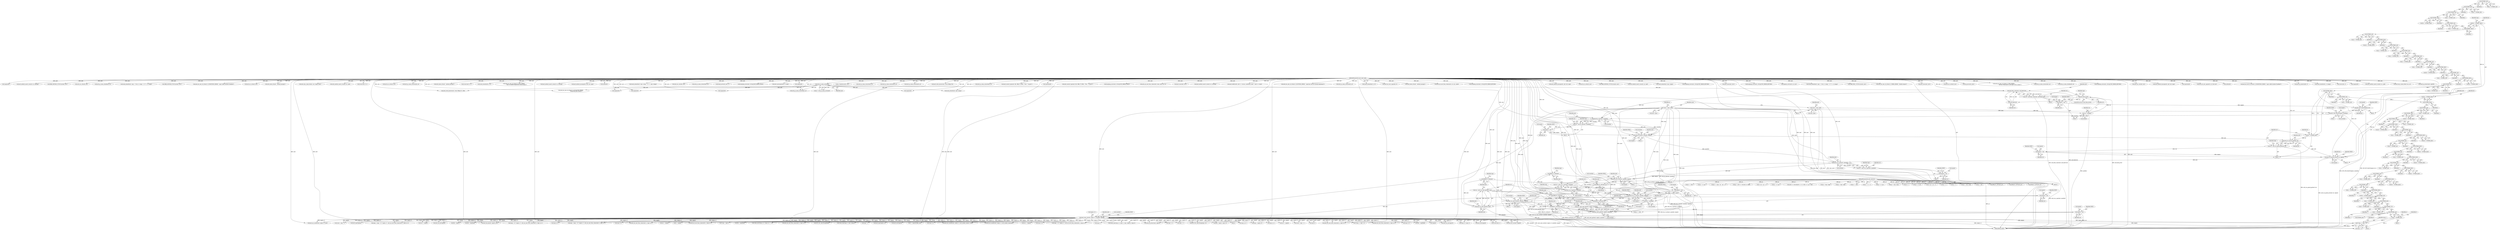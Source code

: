 digraph "0_mruby_1905091634a6a2925c911484434448e568330626@integer" {
"1000819" [label="(Call,*regs_a = regs + a)"];
"1000728" [label="(Call,mrb_const_set(mrb, regs[a+1], syms[bx], regs[a]))"];
"1000709" [label="(Call,ERR_PC_CLR(mrb))"];
"1000701" [label="(Call,mrb_const_get(mrb, regs[a], syms[bx]))"];
"1000696" [label="(Call,ERR_PC_SET(mrb, pc))"];
"1000675" [label="(Call,mrb_vm_const_set(mrb, syms[bx], regs[a]))"];
"1000656" [label="(Call,ERR_PC_CLR(mrb))"];
"1000653" [label="(Call,mrb_vm_const_get(mrb, sym))"];
"1000648" [label="(Call,ERR_PC_SET(mrb, pc))"];
"1000621" [label="(Call,mrb_vm_cv_set(mrb, syms[bx], regs[a]))"];
"1000602" [label="(Call,ERR_PC_CLR(mrb))"];
"1000597" [label="(Call,mrb_vm_cv_get(mrb, syms[bx]))"];
"1000592" [label="(Call,ERR_PC_SET(mrb, pc))"];
"1000571" [label="(Call,mrb_vm_iv_set(mrb, syms[bx], regs[a]))"];
"1000549" [label="(Call,mrb_vm_iv_get(mrb, syms[bx]))"];
"1000528" [label="(Call,mrb_vm_special_set(mrb, bx, regs[a]))"];
"1000508" [label="(Call,mrb_vm_special_get(mrb, bx))"];
"1000485" [label="(Call,mrb_gv_set(mrb, syms[bx], regs[a]))"];
"1000463" [label="(Call,mrb_gv_get(mrb, syms[bx]))"];
"1000367" [label="(Call,mrb_float_value(mrb, mrb_float(val)))"];
"1000260" [label="(Call,mrb_gc_arena_save(mrb))"];
"1000232" [label="(MethodParameterIn,mrb_state *mrb)"];
"1000369" [label="(Call,mrb_float(val))"];
"1000362" [label="(Call,mrb_float_p(val))"];
"1000356" [label="(Call,val = pool[bx])"];
"1000245" [label="(Call,*pool = irep->pool)"];
"1000405" [label="(Call,SET_SYM_VALUE(regs[a], syms[bx]))"];
"1000388" [label="(Call,SET_INT_VALUE(regs[a], bx))"];
"1000371" [label="(Call,regs[a] = val)"];
"1000365" [label="(Call,val = mrb_float_value(mrb, mrb_float(val)))"];
"1000384" [label="(Call,bx = GETARG_sBx(i))"];
"1000386" [label="(Call,GETARG_sBx(i))"];
"1000381" [label="(Call,GETARG_A(i))"];
"1000353" [label="(Call,GETARG_Bx(i))"];
"1000348" [label="(Call,GETARG_A(i))"];
"1000334" [label="(Call,GETARG_B(i))"];
"1000329" [label="(Call,GETARG_A(i))"];
"1000251" [label="(Call,*syms = irep->syms)"];
"1000468" [label="(Call,regs[a] = val)"];
"1000461" [label="(Call,val = mrb_gv_get(mrb, syms[bx]))"];
"1000501" [label="(Call,bx = GETARG_Bx(i))"];
"1000503" [label="(Call,GETARG_Bx(i))"];
"1000498" [label="(Call,GETARG_A(i))"];
"1000483" [label="(Call,GETARG_Bx(i))"];
"1000478" [label="(Call,GETARG_A(i))"];
"1000458" [label="(Call,GETARG_Bx(i))"];
"1000453" [label="(Call,GETARG_A(i))"];
"1000442" [label="(Call,GETARG_A(i))"];
"1000431" [label="(Call,GETARG_A(i))"];
"1000417" [label="(Call,GETARG_A(i))"];
"1000403" [label="(Call,GETARG_Bx(i))"];
"1000398" [label="(Call,GETARG_A(i))"];
"1000524" [label="(Call,bx = GETARG_Bx(i))"];
"1000526" [label="(Call,GETARG_Bx(i))"];
"1000521" [label="(Call,GETARG_A(i))"];
"1000511" [label="(Call,regs[a] = val)"];
"1000506" [label="(Call,val = mrb_vm_special_get(mrb, bx))"];
"1000554" [label="(Call,regs[a] = val)"];
"1000547" [label="(Call,val = mrb_vm_iv_get(mrb, syms[bx]))"];
"1000234" [label="(MethodParameterIn,mrb_code *pc)"];
"1000604" [label="(Call,regs[a] = val)"];
"1000595" [label="(Call,val = mrb_vm_cv_get(mrb, syms[bx]))"];
"1000643" [label="(Call,sym = syms[bx])"];
"1000658" [label="(Call,regs[a] = val)"];
"1000651" [label="(Call,val = mrb_vm_const_get(mrb, sym))"];
"1000711" [label="(Call,regs[a] = val)"];
"1000699" [label="(Call,val = mrb_const_get(mrb, regs[a], syms[bx]))"];
"1000795" [label="(Call,a = GETARG_A(i))"];
"1000797" [label="(Call,GETARG_A(i))"];
"1000756" [label="(Call,GETARG_C(i))"];
"1000751" [label="(Call,GETARG_B(i))"];
"1000746" [label="(Call,GETARG_A(i))"];
"1000726" [label="(Call,GETARG_Bx(i))"];
"1000721" [label="(Call,GETARG_A(i))"];
"1000694" [label="(Call,GETARG_Bx(i))"];
"1000689" [label="(Call,GETARG_A(i))"];
"1000673" [label="(Call,GETARG_Bx(i))"];
"1000668" [label="(Call,GETARG_A(i))"];
"1000640" [label="(Call,GETARG_Bx(i))"];
"1000635" [label="(Call,GETARG_A(i))"];
"1000619" [label="(Call,GETARG_Bx(i))"];
"1000614" [label="(Call,GETARG_A(i))"];
"1000589" [label="(Call,GETARG_Bx(i))"];
"1000584" [label="(Call,GETARG_A(i))"];
"1000569" [label="(Call,GETARG_Bx(i))"];
"1000564" [label="(Call,GETARG_A(i))"];
"1000544" [label="(Call,GETARG_Bx(i))"];
"1000539" [label="(Call,GETARG_A(i))"];
"1000465" [label="(Call,syms[bx])"];
"1000629" [label="(Identifier,NEXT)"];
"1004593" [label="(Call,mrb_method_missing(mrb, mid, recv, args))"];
"1000443" [label="(Identifier,i)"];
"1000597" [label="(Call,mrb_vm_cv_get(mrb, syms[bx]))"];
"1001053" [label="(Call,mrb_exc_set(mrb, exc))"];
"1000367" [label="(Call,mrb_float_value(mrb, mrb_float(val)))"];
"1000458" [label="(Call,GETARG_Bx(i))"];
"1002627" [label="(Call,MRB_METHOD_CFUNC(m)(mrb, recv))"];
"1000386" [label="(Call,GETARG_sBx(i))"];
"1002425" [label="(Call,mrb_method_search_vm(mrb, &c, mid))"];
"1004754" [label="(Call,stack_extend(mrb, irep->nregs))"];
"1000335" [label="(Identifier,i)"];
"1000754" [label="(Call,c = GETARG_C(i))"];
"1000604" [label="(Call,regs[a] = val)"];
"1003941" [label="(Call,localjump_error(mrb, LOCALJUMP_ERROR_RETURN))"];
"1001560" [label="(Call,mrb_class(mrb, recv))"];
"1000442" [label="(Call,GETARG_A(i))"];
"1000510" [label="(Identifier,bx)"];
"1000690" [label="(Identifier,i)"];
"1000472" [label="(Identifier,val)"];
"1003974" [label="(Call,localjump_error(mrb, LOCALJUMP_ERROR_RETURN))"];
"1000375" [label="(Identifier,val)"];
"1000548" [label="(Identifier,val)"];
"1000405" [label="(Call,SET_SYM_VALUE(regs[a], syms[bx]))"];
"1003749" [label="(Call,mrb_write_barrier(mrb, (struct RBasic*)c->fib))"];
"1003170" [label="(Call,argnum_error(mrb, m1+m2))"];
"1002464" [label="(Call,(argc < 0) ? regs[a+1] : mrb_ary_new_from_values(mrb, n, regs+a+1))"];
"1002574" [label="(Call,pc + 1)"];
"1000456" [label="(Call,bx = GETARG_Bx(i))"];
"1001954" [label="(Call,stack_extend(mrb, (argc < 0 && ci->nregs < 3) ? 3 : ci->nregs))"];
"1002056" [label="(Call,MRB_PROC_CFUNC(m)(mrb, recv))"];
"1000664" [label="(Block,)"];
"1000683" [label="(Identifier,NEXT)"];
"1000470" [label="(Identifier,regs)"];
"1000594" [label="(Identifier,pc)"];
"1004023" [label="(Call,mrb_exc_new_str_lit(mrb, E_FIBER_ERROR, \"double resume\"))"];
"1000361" [label="(ControlStructure,if (mrb_float_p(val)))"];
"1000526" [label="(Call,GETARG_Bx(i))"];
"1002447" [label="(Call,mrb_class(mrb, recv))"];
"1002360" [label="(Call,recv = regs[0])"];
"1000592" [label="(Call,ERR_PC_SET(mrb, pc))"];
"1000253" [label="(Call,irep->syms)"];
"1000429" [label="(Call,a = GETARG_A(i))"];
"1000699" [label="(Call,val = mrb_const_get(mrb, regs[a], syms[bx]))"];
"1000485" [label="(Call,mrb_gv_set(mrb, syms[bx], regs[a]))"];
"1003076" [label="(Call,regs+1)"];
"1000259" [label="(Identifier,ai)"];
"1002326" [label="(Call,mrb_exc_set(mrb, exc))"];
"1001724" [label="(Call,pc + 1)"];
"1000387" [label="(Identifier,i)"];
"1003916" [label="(Call,top_proc(mrb, proc))"];
"1002375" [label="(Call,mrb_exc_new_str_lit(mrb, E_TYPE_ERROR,\n                                            \"self has wrong type to call super in this context\"))"];
"1000635" [label="(Call,GETARG_A(i))"];
"1000656" [label="(Call,ERR_PC_CLR(mrb))"];
"1004492" [label="(Call,mrb_gc_arena_restore(mrb, ai))"];
"1000412" [label="(Identifier,NEXT)"];
"1000396" [label="(Call,a = GETARG_A(i))"];
"1000334" [label="(Call,GETARG_B(i))"];
"1000549" [label="(Call,mrb_vm_iv_get(mrb, syms[bx]))"];
"1002062" [label="(Call,mrb_gc_arena_shrink(mrb, ai))"];
"1000459" [label="(Identifier,i)"];
"1003127" [label="(Call,mrb_gc_protect(mrb, regs[1]))"];
"1000761" [label="(Call,regs + a)"];
"1000636" [label="(Identifier,i)"];
"1000709" [label="(Call,ERR_PC_CLR(mrb))"];
"1003999" [label="(Call,localjump_error(mrb, LOCALJUMP_ERROR_RETURN))"];
"1002356" [label="(Call,mrb_exc_set(mrb, exc))"];
"1001680" [label="(Call,mrb_ary_unshift(mrb, regs[a+1], mrb_symbol_value(mid)))"];
"1002484" [label="(Call,mrb_method_missing(mrb, mid, recv, args))"];
"1000746" [label="(Call,GETARG_A(i))"];
"1000695" [label="(Identifier,i)"];
"1000377" [label="(Block,)"];
"1000344" [label="(Block,)"];
"1000234" [label="(MethodParameterIn,mrb_code *pc)"];
"1000531" [label="(Call,regs[a])"];
"1000687" [label="(Call,a = GETARG_A(i))"];
"1000666" [label="(Call,a = GETARG_A(i))"];
"1002207" [label="(Call,stack_clear(regs+ci->argc+2, irep->nregs-ci->argc-2))"];
"1004815" [label="(Call,regs + 1)"];
"1000490" [label="(Call,regs[a])"];
"1003247" [label="(Call,SET_NIL_VALUE(regs[argc+1]))"];
"1000494" [label="(Block,)"];
"1000346" [label="(Call,a = GETARG_A(i))"];
"1000502" [label="(Identifier,bx)"];
"1000793" [label="(Block,)"];
"1000617" [label="(Call,bx = GETARG_Bx(i))"];
"1002549" [label="(Call,cipush(mrb))"];
"1000394" [label="(Block,)"];
"1002960" [label="(Call,mrb_ary_new_capa(mrb, m1+len+m2))"];
"1004040" [label="(Call,ecall(mrb))"];
"1000798" [label="(Identifier,i)"];
"1002857" [label="(Call,mrb_exc_new_str_lit(mrb, E_NOMETHOD_ERROR, \"super called outside of method\"))"];
"1003884" [label="(Call,mrb_gc_protect(mrb, v))"];
"1000696" [label="(Call,ERR_PC_SET(mrb, pc))"];
"1000599" [label="(Call,syms[bx])"];
"1000598" [label="(Identifier,mrb)"];
"1003559" [label="(Call,blk = regs[ci->argc+1])"];
"1002782" [label="(Call,pc = irep->iseq)"];
"1000469" [label="(Call,regs[a])"];
"1000454" [label="(Identifier,i)"];
"1000648" [label="(Call,ERR_PC_SET(mrb, pc))"];
"1000354" [label="(Identifier,i)"];
"1000622" [label="(Identifier,mrb)"];
"1000981" [label="(Call,pc + sbx)"];
"1000871" [label="(Call,pc += sbx)"];
"1000735" [label="(Call,syms[bx])"];
"1000501" [label="(Call,bx = GETARG_Bx(i))"];
"1002167" [label="(Call,stack_extend(mrb, ci->nregs))"];
"1000674" [label="(Identifier,i)"];
"1000717" [label="(Block,)"];
"1000528" [label="(Call,mrb_vm_special_set(mrb, bx, regs[a]))"];
"1000812" [label="(Call,uvenv(mrb, c))"];
"1000749" [label="(Call,b = GETARG_B(i))"];
"1000556" [label="(Identifier,regs)"];
"1000702" [label="(Identifier,mrb)"];
"1004440" [label="(Call,pc = ci->pc)"];
"1000353" [label="(Call,GETARG_Bx(i))"];
"1000462" [label="(Identifier,val)"];
"1003347" [label="(Call,pc += argc - m1 - m2 + 1)"];
"1000797" [label="(Call,GETARG_A(i))"];
"1000576" [label="(Call,regs[a])"];
"1000651" [label="(Call,val = mrb_vm_const_get(mrb, sym))"];
"1000727" [label="(Identifier,i)"];
"1000463" [label="(Call,mrb_gv_get(mrb, syms[bx]))"];
"1000406" [label="(Call,regs[a])"];
"1000663" [label="(Identifier,NEXT)"];
"1000757" [label="(Identifier,i)"];
"1000484" [label="(Identifier,i)"];
"1000357" [label="(Identifier,val)"];
"1000567" [label="(Call,bx = GETARG_Bx(i))"];
"1000473" [label="(Identifier,NEXT)"];
"1000747" [label="(Identifier,i)"];
"1000519" [label="(Call,a = GETARG_A(i))"];
"1002724" [label="(Call,cipop(mrb))"];
"1000362" [label="(Call,mrb_float_p(val))"];
"1003854" [label="(Call,pc = mrb->c->rescue[--ci->ridx])"];
"1000612" [label="(Call,a = GETARG_A(i))"];
"1000246" [label="(Identifier,pool)"];
"1000404" [label="(Identifier,i)"];
"1000570" [label="(Identifier,i)"];
"1000258" [label="(Call,ai = mrb_gc_arena_save(mrb))"];
"1000330" [label="(Identifier,i)"];
"1000496" [label="(Call,a = GETARG_A(i))"];
"1001623" [label="(Call,regs+a+1)"];
"1000517" [label="(Block,)"];
"1004534" [label="(Call,mrb_method_search_vm(mrb, &c, mid))"];
"1000542" [label="(Call,bx = GETARG_Bx(i))"];
"1001066" [label="(Call,mrb_obj_is_kind_of(mrb, exc, ec))"];
"1001720" [label="(Call,ci->pc = pc + 1)"];
"1003191" [label="(Call,mrb_gc_protect(mrb, argv[0]))"];
"1000261" [label="(Identifier,mrb)"];
"1004092" [label="(Call,mrb_exc_new_str_lit(mrb, E_LOCALJUMP_ERROR,\n                                      \"break from proc-closure\"))"];
"1000537" [label="(Call,a = GETARG_A(i))"];
"1000550" [label="(Identifier,mrb)"];
"1000826" [label="(Identifier,b)"];
"1000415" [label="(Call,a = GETARG_A(i))"];
"1004571" [label="(Call,args = regs[a+1])"];
"1000384" [label="(Call,bx = GETARG_sBx(i))"];
"1001917" [label="(Call,cipop(mrb))"];
"1000741" [label="(Identifier,NEXT)"];
"1000235" [label="(Block,)"];
"1001582" [label="(Call,mrb_method_search_vm(mrb, &c, missing))"];
"1000530" [label="(Identifier,bx)"];
"1000232" [label="(MethodParameterIn,mrb_state *mrb)"];
"1000713" [label="(Identifier,regs)"];
"1002520" [label="(Call,regs+a+1)"];
"1000451" [label="(Call,a = GETARG_A(i))"];
"1001508" [label="(Call,recv = regs[a])"];
"1004693" [label="(Call,MRB_METHOD_CFUNC(m)(mrb, recv))"];
"1000655" [label="(Identifier,sym)"];
"1002861" [label="(Call,mrb_exc_set(mrb, exc))"];
"1000440" [label="(Call,a = GETARG_A(i))"];
"1001784" [label="(Call,mrb_gc_arena_shrink(mrb, ai))"];
"1002766" [label="(Call,stack_extend(mrb, (argc < 0 && ci->nregs < 3) ? 3 : ci->nregs))"];
"1000535" [label="(Block,)"];
"1001778" [label="(Call,MRB_METHOD_FUNC(m)(mrb, recv))"];
"1000499" [label="(Identifier,i)"];
"1000719" [label="(Call,a = GETARG_A(i))"];
"1000641" [label="(Identifier,i)"];
"1002093" [label="(Call,pc = ci->pc)"];
"1004813" [label="(Call,stack = regs + 1)"];
"1000558" [label="(Identifier,val)"];
"1000966" [label="(Call,mrb->c->rescue[mrb->c->ci->ridx++] = pc + sbx)"];
"1000728" [label="(Call,mrb_const_set(mrb, regs[a+1], syms[bx], regs[a]))"];
"1000569" [label="(Call,GETARG_Bx(i))"];
"1002322" [label="(Call,mrb_exc_new_str_lit(mrb, E_NOMETHOD_ERROR, \"super called outside of method\"))"];
"1000796" [label="(Identifier,a)"];
"1000644" [label="(Identifier,sym)"];
"1002187" [label="(Call,regs+3)"];
"1002379" [label="(Call,mrb_exc_set(mrb, exc))"];
"1002437" [label="(Call,mrb_intern_lit(mrb, \"method_missing\"))"];
"1002517" [label="(Call,mrb_ary_new_from_values(mrb, n, regs+a+1))"];
"1004350" [label="(Call,cipop(mrb))"];
"1002367" [label="(Call,mrb_obj_is_kind_of(mrb, recv, target_class))"];
"1000587" [label="(Call,bx = GETARG_Bx(i))"];
"1000468" [label="(Call,regs[a] = val)"];
"1001565" [label="(Call,mrb_method_search_vm(mrb, &c, mid))"];
"1000363" [label="(Identifier,val)"];
"1000658" [label="(Call,regs[a] = val)"];
"1000614" [label="(Call,GETARG_A(i))"];
"1002879" [label="(Call,uvenv(mrb, lv-1))"];
"1000351" [label="(Call,bx = GETARG_Bx(i))"];
"1000654" [label="(Identifier,mrb)"];
"1000516" [label="(Identifier,NEXT)"];
"1004419" [label="(Call,cipop(mrb))"];
"1004323" [label="(Call,cipop(mrb))"];
"1000401" [label="(Call,bx = GETARG_Bx(i))"];
"1000562" [label="(Call,a = GETARG_A(i))"];
"1004027" [label="(Call,mrb_exc_set(mrb, exc))"];
"1000512" [label="(Call,regs[a])"];
"1000759" [label="(Call,*regs_a = regs + a)"];
"1004705" [label="(Call,mrb_gc_arena_restore(mrb, ai))"];
"1000464" [label="(Identifier,mrb)"];
"1000580" [label="(Block,)"];
"1001661" [label="(Call,mrb_ary_new_from_values(mrb, n, regs+a+1))"];
"1000653" [label="(Call,mrb_vm_const_get(mrb, sym))"];
"1000801" [label="(Identifier,b)"];
"1000589" [label="(Call,GETARG_Bx(i))"];
"1000584" [label="(Call,GETARG_A(i))"];
"1000389" [label="(Call,regs[a])"];
"1000608" [label="(Identifier,val)"];
"1000724" [label="(Call,bx = GETARG_Bx(i))"];
"1000390" [label="(Identifier,regs)"];
"1000251" [label="(Call,*syms = irep->syms)"];
"1000508" [label="(Call,mrb_vm_special_get(mrb, bx))"];
"1001577" [label="(Call,mrb_intern_lit(mrb, \"method_missing\"))"];
"1000559" [label="(Identifier,NEXT)"];
"1004585" [label="(Call,regs+a+1)"];
"1004823" [label="(Call,uvenv(mrb, lv-1))"];
"1004905" [label="(Call,mrb_type(regs[a+1]))"];
"1002186" [label="(Call,stack_clear(regs+3, irep->nregs-3))"];
"1000698" [label="(Identifier,pc)"];
"1000551" [label="(Call,syms[bx])"];
"1000504" [label="(Identifier,i)"];
"1000398" [label="(Call,GETARG_A(i))"];
"1002383" [label="(Call,blk = regs[bidx])"];
"1001650" [label="(Call,stack_extend(mrb, a+3))"];
"1001049" [label="(Call,mrb_exc_new_str_lit(mrb, E_TYPE_ERROR,\n                  \"class or module required for rescue clause\"))"];
"1000481" [label="(Call,bx = GETARG_Bx(i))"];
"1000697" [label="(Identifier,mrb)"];
"1000403" [label="(Call,GETARG_Bx(i))"];
"1000527" [label="(Identifier,i)"];
"1000660" [label="(Identifier,regs)"];
"1000388" [label="(Call,SET_INT_VALUE(regs[a], bx))"];
"1000668" [label="(Call,GETARG_A(i))"];
"1000645" [label="(Call,syms[bx])"];
"1000573" [label="(Call,syms[bx])"];
"1000507" [label="(Identifier,val)"];
"1004590" [label="(Call,ERR_PC_SET(mrb, pc))"];
"1004556" [label="(Call,mrb_method_search_vm(mrb, &c, missing))"];
"1000544" [label="(Call,GETARG_Bx(i))"];
"1002238" [label="(Call,pc = irep->iseq)"];
"1001631" [label="(Call,mrb_method_missing(mrb, mid, recv, args))"];
"1000630" [label="(Block,)"];
"1000738" [label="(Call,regs[a])"];
"1000547" [label="(Call,val = mrb_vm_iv_get(mrb, syms[bx]))"];
"1003113" [label="(Call,mrb_ary_ptr(regs[1]))"];
"1000364" [label="(Block,)"];
"1003519" [label="(Call,ecall(mrb))"];
"1003849" [label="(Call,stack_extend(mrb, irep->nregs))"];
"1002208" [label="(Call,regs+ci->argc+2)"];
"1000432" [label="(Identifier,i)"];
"1000332" [label="(Call,b = GETARG_B(i))"];
"1000260" [label="(Call,mrb_gc_arena_save(mrb))"];
"1000371" [label="(Call,regs[a] = val)"];
"1000889" [label="(Call,mrb_test(regs[a]))"];
"1000819" [label="(Call,*regs_a = regs + a)"];
"1000751" [label="(Call,GETARG_B(i))"];
"1000700" [label="(Identifier,val)"];
"1000752" [label="(Identifier,i)"];
"1000596" [label="(Identifier,val)"];
"1000366" [label="(Identifier,val)"];
"1000329" [label="(Call,GETARG_A(i))"];
"1001107" [label="(Call,mrb_exc_set(mrb, regs[a]))"];
"1004740" [label="(Call,stack_extend(mrb, (irep->nregs < 3) ? 3 : irep->nregs))"];
"1000850" [label="(Call,pc += sbx)"];
"1004606" [label="(Call,mrb_ary_unshift(mrb, regs[a+1], sym))"];
"1000565" [label="(Identifier,i)"];
"1004096" [label="(Call,mrb_exc_set(mrb, exc))"];
"1000726" [label="(Call,GETARG_Bx(i))"];
"1000595" [label="(Call,val = mrb_vm_cv_get(mrb, syms[bx]))"];
"1000554" [label="(Call,regs[a] = val)"];
"1000659" [label="(Call,regs[a])"];
"1000715" [label="(Identifier,val)"];
"1002869" [label="(Call,stack = regs + 1)"];
"1000376" [label="(Identifier,NEXT)"];
"1001781" [label="(Call,mrb_gc_arena_restore(mrb, ai))"];
"1000382" [label="(Identifier,i)"];
"1004901" [label="(Call,mrb_type(regs[a]))"];
"1004227" [label="(Call,break_new(mrb, proc, v))"];
"1000511" [label="(Call,regs[a] = val)"];
"1002462" [label="(Call,args = (argc < 0) ? regs[a+1] : mrb_ary_new_from_values(mrb, n, regs+a+1))"];
"1000474" [label="(Block,)"];
"1000393" [label="(Identifier,NEXT)"];
"1000643" [label="(Call,sym = syms[bx])"];
"1000379" [label="(Call,a = GETARG_A(i))"];
"1002969" [label="(Call,mrb_ary_ptr(regs[a]))"];
"1000476" [label="(Call,a = GETARG_A(i))"];
"1000585" [label="(Identifier,i)"];
"1004874" [label="(Call,localjump_error(mrb, LOCALJUMP_ERROR_YIELD))"];
"1004456" [label="(Call,mrb_sym2name(mrb, ci->mid))"];
"1000525" [label="(Identifier,bx)"];
"1002098" [label="(Call,cipop(mrb))"];
"1000521" [label="(Call,GETARG_A(i))"];
"1000606" [label="(Identifier,regs)"];
"1003552" [label="(Call,blk = regs[2])"];
"1005666" [label="(MethodReturn,RET)"];
"1001601" [label="(Call,mrb_obj_eq(mrb, regs[0], recv))"];
"1000478" [label="(Call,GETARG_A(i))"];
"1000431" [label="(Call,GETARG_A(i))"];
"1001611" [label="(Call,(argc < 0) ? regs[a+1] : mrb_ary_new_from_values(mrb, n, regs+a+1))"];
"1000650" [label="(Identifier,pc)"];
"1000817" [label="(Block,)"];
"1001970" [label="(Call,pc = irep->iseq)"];
"1000349" [label="(Identifier,i)"];
"1004622" [label="(Call,regs+a+1)"];
"1000479" [label="(Identifier,i)"];
"1000545" [label="(Identifier,i)"];
"1000365" [label="(Call,val = mrb_float_value(mrb, mrb_float(val)))"];
"1001609" [label="(Call,args = (argc < 0) ? regs[a+1] : mrb_ary_new_from_values(mrb, n, regs+a+1))"];
"1001771" [label="(Call,p->body.func(mrb, recv))"];
"1000602" [label="(Call,ERR_PC_CLR(mrb))"];
"1000684" [label="(Block,)"];
"1000529" [label="(Identifier,mrb)"];
"1000610" [label="(Block,)"];
"1000372" [label="(Call,regs[a])"];
"1000368" [label="(Identifier,mrb)"];
"1000712" [label="(Call,regs[a])"];
"1002059" [label="(Call,mrb_gc_arena_restore(mrb, ai))"];
"1000640" [label="(Call,GETARG_Bx(i))"];
"1000453" [label="(Call,GETARG_A(i))"];
"1000621" [label="(Call,mrb_vm_cv_set(mrb, syms[bx], regs[a]))"];
"1000487" [label="(Call,syms[bx])"];
"1000515" [label="(Identifier,val)"];
"1000593" [label="(Identifier,mrb)"];
"1003033" [label="(Call,mrb_gc_arena_restore(mrb, ai))"];
"1004430" [label="(Call,mrb_gc_arena_restore(mrb, ai))"];
"1000358" [label="(Call,pool[bx])"];
"1002476" [label="(Call,regs+a+1)"];
"1000802" [label="(Call,GETARG_B(i))"];
"1000894" [label="(Call,pc += sbx)"];
"1001020" [label="(Call,exc = regs[a])"];
"1000701" [label="(Call,mrb_const_get(mrb, regs[a], syms[bx]))"];
"1002473" [label="(Call,mrb_ary_new_from_values(mrb, n, regs+a+1))"];
"1000673" [label="(Call,GETARG_Bx(i))"];
"1000838" [label="(Call,mrb_write_barrier(mrb, (struct RBasic*)e))"];
"1003455" [label="(Call,pc += o + 1)"];
"1000652" [label="(Identifier,val)"];
"1000657" [label="(Identifier,mrb)"];
"1000385" [label="(Identifier,bx)"];
"1000694" [label="(Call,GETARG_Bx(i))"];
"1001628" [label="(Call,ERR_PC_SET(mrb, pc))"];
"1001530" [label="(Call,blk = regs[bidx])"];
"1001620" [label="(Call,mrb_ary_new_from_values(mrb, n, regs+a+1))"];
"1002630" [label="(Call,mrb_gc_arena_restore(mrb, ai))"];
"1000722" [label="(Identifier,i)"];
"1000744" [label="(Call,a = GETARG_A(i))"];
"1000252" [label="(Identifier,syms)"];
"1001031" [label="(Call,e = regs[b])"];
"1000706" [label="(Call,syms[bx])"];
"1000623" [label="(Call,syms[bx])"];
"1000399" [label="(Identifier,i)"];
"1000503" [label="(Call,GETARG_Bx(i))"];
"1000417" [label="(Call,GETARG_A(i))"];
"1000369" [label="(Call,mrb_float(val))"];
"1002400" [label="(Call,mrb_convert_type(mrb, blk, MRB_TT_PROC, \"Proc\", \"to_proc\"))"];
"1000609" [label="(Identifier,NEXT)"];
"1000689" [label="(Call,GETARG_A(i))"];
"1000615" [label="(Identifier,i)"];
"1000710" [label="(Identifier,mrb)"];
"1002481" [label="(Call,ERR_PC_SET(mrb, pc))"];
"1000498" [label="(Call,GETARG_A(i))"];
"1000675" [label="(Call,mrb_vm_const_set(mrb, syms[bx], regs[a]))"];
"1003074" [label="(Call,*argv = regs+1)"];
"1000676" [label="(Identifier,mrb)"];
"1001694" [label="(Call,cipush(mrb))"];
"1002719" [label="(Call,pc = ci->pc)"];
"1000506" [label="(Call,val = mrb_vm_special_get(mrb, bx))"];
"1001523" [label="(Call,blk = regs[bidx])"];
"1000486" [label="(Identifier,mrb)"];
"1004759" [label="(Call,pc = irep->iseq)"];
"1000662" [label="(Identifier,val)"];
"1000560" [label="(Block,)"];
"1004616" [label="(Call,value_move(regs+a+2, regs+a+1, ++n))"];
"1000649" [label="(Identifier,mrb)"];
"1000564" [label="(Call,GETARG_A(i))"];
"1000669" [label="(Identifier,i)"];
"1000756" [label="(Call,GETARG_C(i))"];
"1004582" [label="(Call,mrb_ary_new_from_values(mrb, n, regs+a+1))"];
"1000671" [label="(Call,bx = GETARG_Bx(i))"];
"1000524" [label="(Call,bx = GETARG_Bx(i))"];
"1001519" [label="(Call,SET_NIL_VALUE(regs[bidx]))"];
"1000513" [label="(Identifier,regs)"];
"1000381" [label="(Call,GETARG_A(i))"];
"1000677" [label="(Call,syms[bx])"];
"1001547" [label="(Call,mrb_convert_type(mrb, blk, MRB_TT_PROC, \"Proc\", \"to_proc\"))"];
"1004853" [label="(Call,localjump_error(mrb, LOCALJUMP_ERROR_YIELD))"];
"1000327" [label="(Call,a = GETARG_A(i))"];
"1000418" [label="(Identifier,i)"];
"1003404" [label="(Call,mrb_ary_new_from_values(mrb, rnum, argv+m1+o))"];
"1000392" [label="(Identifier,bx)"];
"1002871" [label="(Call,regs + 1)"];
"1000571" [label="(Call,mrb_vm_iv_set(mrb, syms[bx], regs[a]))"];
"1000555" [label="(Call,regs[a])"];
"1000692" [label="(Call,bx = GETARG_Bx(i))"];
"1000821" [label="(Call,regs + a)"];
"1000579" [label="(Identifier,NEXT)"];
"1000721" [label="(Call,GETARG_A(i))"];
"1000245" [label="(Call,*pool = irep->pool)"];
"1004529" [label="(Call,mrb_class(mrb, recv))"];
"1000866" [label="(Call,mrb_test(regs[a]))"];
"1002452" [label="(Call,mrb_method_search_vm(mrb, &c, missing))"];
"1000582" [label="(Call,a = GETARG_A(i))"];
"1000540" [label="(Identifier,i)"];
"1000493" [label="(Identifier,NEXT)"];
"1000951" [label="(Call,mrb_realloc(mrb, mrb->c->rescue, sizeof(mrb_code*) * mrb->c->rsize))"];
"1000409" [label="(Call,syms[bx])"];
"1000795" [label="(Call,a = GETARG_A(i))"];
"1000461" [label="(Call,val = mrb_gv_get(mrb, syms[bx]))"];
"1000626" [label="(Call,regs[a])"];
"1000730" [label="(Call,regs[a+1])"];
"1000711" [label="(Call,regs[a] = val)"];
"1000638" [label="(Call,bx = GETARG_Bx(i))"];
"1000534" [label="(Identifier,NEXT)"];
"1003654" [label="(Call,cipop(mrb))"];
"1004388" [label="(Call,mrb_gc_arena_restore(mrb, ai))"];
"1002352" [label="(Call,mrb_exc_new_str_lit(mrb, E_RUNTIME_ERROR, \"superclass info lost [mruby limitations]\"))"];
"1003344" [label="(Call,pc++)"];
"1000620" [label="(Identifier,i)"];
"1000619" [label="(Call,GETARG_Bx(i))"];
"1000522" [label="(Identifier,i)"];
"1001912" [label="(Call,pc = ci->pc)"];
"1004211" [label="(Call,mrb_gc_arena_restore(mrb, ai))"];
"1000483" [label="(Call,GETARG_Bx(i))"];
"1000539" [label="(Call,GETARG_A(i))"];
"1000633" [label="(Call,a = GETARG_A(i))"];
"1000767" [label="(Call,uvenv(mrb, c))"];
"1000572" [label="(Identifier,mrb)"];
"1002506" [label="(Call,stack_extend(mrb, a+3))"];
"1000449" [label="(Block,)"];
"1000590" [label="(Identifier,i)"];
"1000603" [label="(Identifier,mrb)"];
"1000605" [label="(Call,regs[a])"];
"1003878" [label="(Call,v = regs[GETARG_A(i)])"];
"1001664" [label="(Call,regs+a+1)"];
"1000348" [label="(Call,GETARG_A(i))"];
"1000703" [label="(Call,regs[a])"];
"1003331" [label="(Call,mrb_ary_new_capa(mrb, 0))"];
"1000509" [label="(Identifier,mrb)"];
"1000247" [label="(Call,irep->pool)"];
"1004551" [label="(Call,mrb_intern_lit(mrb, \"method_missing\"))"];
"1000680" [label="(Call,regs[a])"];
"1002916" [label="(Call,mrb_ary_new_from_values(mrb, m1+m2, stack))"];
"1000370" [label="(Identifier,val)"];
"1003963" [label="(Call,localjump_error(mrb, LOCALJUMP_ERROR_RETURN))"];
"1000716" [label="(Identifier,NEXT)"];
"1000356" [label="(Call,val = pool[bx])"];
"1000373" [label="(Identifier,regs)"];
"1002536" [label="(Call,mrb_ary_unshift(mrb, regs[a+1], mrb_symbol_value(ci->mid)))"];
"1000820" [label="(Identifier,regs_a)"];
"1004522" [label="(Call,recv = regs[a])"];
"1002570" [label="(Call,ci->pc = pc + 1)"];
"1004617" [label="(Call,regs+a+2)"];
"1000729" [label="(Identifier,mrb)"];
"1000819" -> "1000817"  [label="AST: "];
"1000819" -> "1000821"  [label="CFG: "];
"1000820" -> "1000819"  [label="AST: "];
"1000821" -> "1000819"  [label="AST: "];
"1000826" -> "1000819"  [label="CFG: "];
"1000819" -> "1005666"  [label="DDG: regs_a"];
"1000819" -> "1005666"  [label="DDG: regs + a"];
"1000728" -> "1000819"  [label="DDG: regs[a+1]"];
"1000728" -> "1000819"  [label="DDG: regs[a]"];
"1000795" -> "1000819"  [label="DDG: a"];
"1000728" -> "1000717"  [label="AST: "];
"1000728" -> "1000738"  [label="CFG: "];
"1000729" -> "1000728"  [label="AST: "];
"1000730" -> "1000728"  [label="AST: "];
"1000735" -> "1000728"  [label="AST: "];
"1000738" -> "1000728"  [label="AST: "];
"1000741" -> "1000728"  [label="CFG: "];
"1000728" -> "1005666"  [label="DDG: regs[a+1]"];
"1000728" -> "1005666"  [label="DDG: syms[bx]"];
"1000728" -> "1005666"  [label="DDG: mrb_const_set(mrb, regs[a+1], syms[bx], regs[a])"];
"1000709" -> "1000728"  [label="DDG: mrb"];
"1000232" -> "1000728"  [label="DDG: mrb"];
"1000251" -> "1000728"  [label="DDG: syms"];
"1000701" -> "1000728"  [label="DDG: syms[bx]"];
"1000711" -> "1000728"  [label="DDG: regs[a]"];
"1000728" -> "1000759"  [label="DDG: regs[a+1]"];
"1000728" -> "1000759"  [label="DDG: regs[a]"];
"1000728" -> "1000761"  [label="DDG: regs[a+1]"];
"1000728" -> "1000761"  [label="DDG: regs[a]"];
"1000728" -> "1000767"  [label="DDG: mrb"];
"1000728" -> "1000821"  [label="DDG: regs[a+1]"];
"1000728" -> "1000821"  [label="DDG: regs[a]"];
"1000728" -> "1000866"  [label="DDG: regs[a]"];
"1000728" -> "1000866"  [label="DDG: regs[a+1]"];
"1000728" -> "1000889"  [label="DDG: regs[a+1]"];
"1000728" -> "1000889"  [label="DDG: regs[a]"];
"1000728" -> "1001020"  [label="DDG: regs[a+1]"];
"1000728" -> "1001020"  [label="DDG: regs[a]"];
"1000728" -> "1001031"  [label="DDG: regs[a+1]"];
"1000728" -> "1001031"  [label="DDG: regs[a]"];
"1000728" -> "1001107"  [label="DDG: regs[a+1]"];
"1000728" -> "1001107"  [label="DDG: regs[a]"];
"1000728" -> "1001508"  [label="DDG: regs[a+1]"];
"1000728" -> "1001508"  [label="DDG: regs[a]"];
"1000728" -> "1001519"  [label="DDG: regs[a+1]"];
"1000728" -> "1001519"  [label="DDG: regs[a]"];
"1000728" -> "1001523"  [label="DDG: regs[a+1]"];
"1000728" -> "1001523"  [label="DDG: regs[a]"];
"1000728" -> "1001530"  [label="DDG: regs[a+1]"];
"1000728" -> "1001530"  [label="DDG: regs[a]"];
"1000728" -> "1001601"  [label="DDG: regs[a+1]"];
"1000728" -> "1001601"  [label="DDG: regs[a]"];
"1000728" -> "1001609"  [label="DDG: regs[a+1]"];
"1000728" -> "1001609"  [label="DDG: regs[a]"];
"1000728" -> "1001611"  [label="DDG: regs[a+1]"];
"1000728" -> "1001611"  [label="DDG: regs[a]"];
"1000728" -> "1001620"  [label="DDG: regs[a+1]"];
"1000728" -> "1001620"  [label="DDG: regs[a]"];
"1000728" -> "1001623"  [label="DDG: regs[a+1]"];
"1000728" -> "1001623"  [label="DDG: regs[a]"];
"1000728" -> "1001661"  [label="DDG: regs[a+1]"];
"1000728" -> "1001661"  [label="DDG: regs[a]"];
"1000728" -> "1001664"  [label="DDG: regs[a+1]"];
"1000728" -> "1001664"  [label="DDG: regs[a]"];
"1000728" -> "1001680"  [label="DDG: regs[a+1]"];
"1000728" -> "1001680"  [label="DDG: regs[a]"];
"1000728" -> "1002186"  [label="DDG: regs[a+1]"];
"1000728" -> "1002186"  [label="DDG: regs[a]"];
"1000728" -> "1002187"  [label="DDG: regs[a+1]"];
"1000728" -> "1002187"  [label="DDG: regs[a]"];
"1000728" -> "1002207"  [label="DDG: regs[a+1]"];
"1000728" -> "1002207"  [label="DDG: regs[a]"];
"1000728" -> "1002208"  [label="DDG: regs[a+1]"];
"1000728" -> "1002208"  [label="DDG: regs[a]"];
"1000728" -> "1002360"  [label="DDG: regs[a+1]"];
"1000728" -> "1002360"  [label="DDG: regs[a]"];
"1000728" -> "1002383"  [label="DDG: regs[a+1]"];
"1000728" -> "1002383"  [label="DDG: regs[a]"];
"1000728" -> "1002462"  [label="DDG: regs[a+1]"];
"1000728" -> "1002462"  [label="DDG: regs[a]"];
"1000728" -> "1002464"  [label="DDG: regs[a+1]"];
"1000728" -> "1002464"  [label="DDG: regs[a]"];
"1000728" -> "1002473"  [label="DDG: regs[a+1]"];
"1000728" -> "1002473"  [label="DDG: regs[a]"];
"1000728" -> "1002476"  [label="DDG: regs[a+1]"];
"1000728" -> "1002476"  [label="DDG: regs[a]"];
"1000728" -> "1002517"  [label="DDG: regs[a+1]"];
"1000728" -> "1002517"  [label="DDG: regs[a]"];
"1000728" -> "1002520"  [label="DDG: regs[a+1]"];
"1000728" -> "1002520"  [label="DDG: regs[a]"];
"1000728" -> "1002536"  [label="DDG: regs[a+1]"];
"1000728" -> "1002536"  [label="DDG: regs[a]"];
"1000728" -> "1002869"  [label="DDG: regs[a+1]"];
"1000728" -> "1002869"  [label="DDG: regs[a]"];
"1000728" -> "1002871"  [label="DDG: regs[a+1]"];
"1000728" -> "1002871"  [label="DDG: regs[a]"];
"1000728" -> "1002969"  [label="DDG: regs[a+1]"];
"1000728" -> "1002969"  [label="DDG: regs[a]"];
"1000728" -> "1003074"  [label="DDG: regs[a+1]"];
"1000728" -> "1003074"  [label="DDG: regs[a]"];
"1000728" -> "1003076"  [label="DDG: regs[a+1]"];
"1000728" -> "1003076"  [label="DDG: regs[a]"];
"1000728" -> "1003113"  [label="DDG: regs[a+1]"];
"1000728" -> "1003113"  [label="DDG: regs[a]"];
"1000728" -> "1003127"  [label="DDG: regs[a+1]"];
"1000728" -> "1003127"  [label="DDG: regs[a]"];
"1000728" -> "1003247"  [label="DDG: regs[a+1]"];
"1000728" -> "1003247"  [label="DDG: regs[a]"];
"1000728" -> "1003552"  [label="DDG: regs[a+1]"];
"1000728" -> "1003552"  [label="DDG: regs[a]"];
"1000728" -> "1003559"  [label="DDG: regs[a+1]"];
"1000728" -> "1003559"  [label="DDG: regs[a]"];
"1000728" -> "1003878"  [label="DDG: regs[a+1]"];
"1000728" -> "1003878"  [label="DDG: regs[a]"];
"1000728" -> "1004522"  [label="DDG: regs[a+1]"];
"1000728" -> "1004522"  [label="DDG: regs[a]"];
"1000728" -> "1004571"  [label="DDG: regs[a+1]"];
"1000728" -> "1004571"  [label="DDG: regs[a]"];
"1000728" -> "1004582"  [label="DDG: regs[a+1]"];
"1000728" -> "1004582"  [label="DDG: regs[a]"];
"1000728" -> "1004585"  [label="DDG: regs[a+1]"];
"1000728" -> "1004585"  [label="DDG: regs[a]"];
"1000728" -> "1004606"  [label="DDG: regs[a+1]"];
"1000728" -> "1004606"  [label="DDG: regs[a]"];
"1000728" -> "1004616"  [label="DDG: regs[a+1]"];
"1000728" -> "1004616"  [label="DDG: regs[a]"];
"1000728" -> "1004617"  [label="DDG: regs[a+1]"];
"1000728" -> "1004617"  [label="DDG: regs[a]"];
"1000728" -> "1004622"  [label="DDG: regs[a+1]"];
"1000728" -> "1004622"  [label="DDG: regs[a]"];
"1000728" -> "1004813"  [label="DDG: regs[a+1]"];
"1000728" -> "1004813"  [label="DDG: regs[a]"];
"1000728" -> "1004815"  [label="DDG: regs[a+1]"];
"1000728" -> "1004815"  [label="DDG: regs[a]"];
"1000728" -> "1004901"  [label="DDG: regs[a+1]"];
"1000728" -> "1004901"  [label="DDG: regs[a]"];
"1000728" -> "1004905"  [label="DDG: regs[a+1]"];
"1000728" -> "1004905"  [label="DDG: regs[a]"];
"1000709" -> "1000684"  [label="AST: "];
"1000709" -> "1000710"  [label="CFG: "];
"1000710" -> "1000709"  [label="AST: "];
"1000713" -> "1000709"  [label="CFG: "];
"1000709" -> "1005666"  [label="DDG: ERR_PC_CLR(mrb)"];
"1000701" -> "1000709"  [label="DDG: mrb"];
"1000232" -> "1000709"  [label="DDG: mrb"];
"1000701" -> "1000699"  [label="AST: "];
"1000701" -> "1000706"  [label="CFG: "];
"1000702" -> "1000701"  [label="AST: "];
"1000703" -> "1000701"  [label="AST: "];
"1000706" -> "1000701"  [label="AST: "];
"1000699" -> "1000701"  [label="CFG: "];
"1000701" -> "1000699"  [label="DDG: mrb"];
"1000701" -> "1000699"  [label="DDG: regs[a]"];
"1000701" -> "1000699"  [label="DDG: syms[bx]"];
"1000696" -> "1000701"  [label="DDG: mrb"];
"1000232" -> "1000701"  [label="DDG: mrb"];
"1000675" -> "1000701"  [label="DDG: regs[a]"];
"1000675" -> "1000701"  [label="DDG: syms[bx]"];
"1000251" -> "1000701"  [label="DDG: syms"];
"1000696" -> "1000684"  [label="AST: "];
"1000696" -> "1000698"  [label="CFG: "];
"1000697" -> "1000696"  [label="AST: "];
"1000698" -> "1000696"  [label="AST: "];
"1000700" -> "1000696"  [label="CFG: "];
"1000696" -> "1005666"  [label="DDG: ERR_PC_SET(mrb, pc)"];
"1000675" -> "1000696"  [label="DDG: mrb"];
"1000232" -> "1000696"  [label="DDG: mrb"];
"1000648" -> "1000696"  [label="DDG: pc"];
"1000234" -> "1000696"  [label="DDG: pc"];
"1000696" -> "1000850"  [label="DDG: pc"];
"1000675" -> "1000664"  [label="AST: "];
"1000675" -> "1000680"  [label="CFG: "];
"1000676" -> "1000675"  [label="AST: "];
"1000677" -> "1000675"  [label="AST: "];
"1000680" -> "1000675"  [label="AST: "];
"1000683" -> "1000675"  [label="CFG: "];
"1000675" -> "1005666"  [label="DDG: mrb_vm_const_set(mrb, syms[bx], regs[a])"];
"1000656" -> "1000675"  [label="DDG: mrb"];
"1000232" -> "1000675"  [label="DDG: mrb"];
"1000251" -> "1000675"  [label="DDG: syms"];
"1000621" -> "1000675"  [label="DDG: syms[bx]"];
"1000658" -> "1000675"  [label="DDG: regs[a]"];
"1000656" -> "1000630"  [label="AST: "];
"1000656" -> "1000657"  [label="CFG: "];
"1000657" -> "1000656"  [label="AST: "];
"1000660" -> "1000656"  [label="CFG: "];
"1000653" -> "1000656"  [label="DDG: mrb"];
"1000232" -> "1000656"  [label="DDG: mrb"];
"1000653" -> "1000651"  [label="AST: "];
"1000653" -> "1000655"  [label="CFG: "];
"1000654" -> "1000653"  [label="AST: "];
"1000655" -> "1000653"  [label="AST: "];
"1000651" -> "1000653"  [label="CFG: "];
"1000653" -> "1005666"  [label="DDG: sym"];
"1000653" -> "1000651"  [label="DDG: mrb"];
"1000653" -> "1000651"  [label="DDG: sym"];
"1000648" -> "1000653"  [label="DDG: mrb"];
"1000232" -> "1000653"  [label="DDG: mrb"];
"1000643" -> "1000653"  [label="DDG: sym"];
"1000648" -> "1000630"  [label="AST: "];
"1000648" -> "1000650"  [label="CFG: "];
"1000649" -> "1000648"  [label="AST: "];
"1000650" -> "1000648"  [label="AST: "];
"1000652" -> "1000648"  [label="CFG: "];
"1000621" -> "1000648"  [label="DDG: mrb"];
"1000232" -> "1000648"  [label="DDG: mrb"];
"1000592" -> "1000648"  [label="DDG: pc"];
"1000234" -> "1000648"  [label="DDG: pc"];
"1000621" -> "1000610"  [label="AST: "];
"1000621" -> "1000626"  [label="CFG: "];
"1000622" -> "1000621"  [label="AST: "];
"1000623" -> "1000621"  [label="AST: "];
"1000626" -> "1000621"  [label="AST: "];
"1000629" -> "1000621"  [label="CFG: "];
"1000621" -> "1005666"  [label="DDG: mrb_vm_cv_set(mrb, syms[bx], regs[a])"];
"1000602" -> "1000621"  [label="DDG: mrb"];
"1000232" -> "1000621"  [label="DDG: mrb"];
"1000597" -> "1000621"  [label="DDG: syms[bx]"];
"1000251" -> "1000621"  [label="DDG: syms"];
"1000604" -> "1000621"  [label="DDG: regs[a]"];
"1000621" -> "1000643"  [label="DDG: syms[bx]"];
"1000602" -> "1000580"  [label="AST: "];
"1000602" -> "1000603"  [label="CFG: "];
"1000603" -> "1000602"  [label="AST: "];
"1000606" -> "1000602"  [label="CFG: "];
"1000597" -> "1000602"  [label="DDG: mrb"];
"1000232" -> "1000602"  [label="DDG: mrb"];
"1000597" -> "1000595"  [label="AST: "];
"1000597" -> "1000599"  [label="CFG: "];
"1000598" -> "1000597"  [label="AST: "];
"1000599" -> "1000597"  [label="AST: "];
"1000595" -> "1000597"  [label="CFG: "];
"1000597" -> "1000595"  [label="DDG: mrb"];
"1000597" -> "1000595"  [label="DDG: syms[bx]"];
"1000592" -> "1000597"  [label="DDG: mrb"];
"1000232" -> "1000597"  [label="DDG: mrb"];
"1000251" -> "1000597"  [label="DDG: syms"];
"1000571" -> "1000597"  [label="DDG: syms[bx]"];
"1000592" -> "1000580"  [label="AST: "];
"1000592" -> "1000594"  [label="CFG: "];
"1000593" -> "1000592"  [label="AST: "];
"1000594" -> "1000592"  [label="AST: "];
"1000596" -> "1000592"  [label="CFG: "];
"1000571" -> "1000592"  [label="DDG: mrb"];
"1000232" -> "1000592"  [label="DDG: mrb"];
"1000234" -> "1000592"  [label="DDG: pc"];
"1000571" -> "1000560"  [label="AST: "];
"1000571" -> "1000576"  [label="CFG: "];
"1000572" -> "1000571"  [label="AST: "];
"1000573" -> "1000571"  [label="AST: "];
"1000576" -> "1000571"  [label="AST: "];
"1000579" -> "1000571"  [label="CFG: "];
"1000571" -> "1005666"  [label="DDG: mrb_vm_iv_set(mrb, syms[bx], regs[a])"];
"1000549" -> "1000571"  [label="DDG: mrb"];
"1000549" -> "1000571"  [label="DDG: syms[bx]"];
"1000232" -> "1000571"  [label="DDG: mrb"];
"1000251" -> "1000571"  [label="DDG: syms"];
"1000554" -> "1000571"  [label="DDG: regs[a]"];
"1000549" -> "1000547"  [label="AST: "];
"1000549" -> "1000551"  [label="CFG: "];
"1000550" -> "1000549"  [label="AST: "];
"1000551" -> "1000549"  [label="AST: "];
"1000547" -> "1000549"  [label="CFG: "];
"1000549" -> "1000547"  [label="DDG: mrb"];
"1000549" -> "1000547"  [label="DDG: syms[bx]"];
"1000528" -> "1000549"  [label="DDG: mrb"];
"1000232" -> "1000549"  [label="DDG: mrb"];
"1000251" -> "1000549"  [label="DDG: syms"];
"1000485" -> "1000549"  [label="DDG: syms[bx]"];
"1000528" -> "1000517"  [label="AST: "];
"1000528" -> "1000531"  [label="CFG: "];
"1000529" -> "1000528"  [label="AST: "];
"1000530" -> "1000528"  [label="AST: "];
"1000531" -> "1000528"  [label="AST: "];
"1000534" -> "1000528"  [label="CFG: "];
"1000528" -> "1005666"  [label="DDG: mrb_vm_special_set(mrb, bx, regs[a])"];
"1000508" -> "1000528"  [label="DDG: mrb"];
"1000232" -> "1000528"  [label="DDG: mrb"];
"1000524" -> "1000528"  [label="DDG: bx"];
"1000511" -> "1000528"  [label="DDG: regs[a]"];
"1000508" -> "1000506"  [label="AST: "];
"1000508" -> "1000510"  [label="CFG: "];
"1000509" -> "1000508"  [label="AST: "];
"1000510" -> "1000508"  [label="AST: "];
"1000506" -> "1000508"  [label="CFG: "];
"1000508" -> "1000506"  [label="DDG: mrb"];
"1000508" -> "1000506"  [label="DDG: bx"];
"1000485" -> "1000508"  [label="DDG: mrb"];
"1000232" -> "1000508"  [label="DDG: mrb"];
"1000501" -> "1000508"  [label="DDG: bx"];
"1000485" -> "1000474"  [label="AST: "];
"1000485" -> "1000490"  [label="CFG: "];
"1000486" -> "1000485"  [label="AST: "];
"1000487" -> "1000485"  [label="AST: "];
"1000490" -> "1000485"  [label="AST: "];
"1000493" -> "1000485"  [label="CFG: "];
"1000485" -> "1005666"  [label="DDG: mrb_gv_set(mrb, syms[bx], regs[a])"];
"1000463" -> "1000485"  [label="DDG: mrb"];
"1000463" -> "1000485"  [label="DDG: syms[bx]"];
"1000232" -> "1000485"  [label="DDG: mrb"];
"1000251" -> "1000485"  [label="DDG: syms"];
"1000468" -> "1000485"  [label="DDG: regs[a]"];
"1000463" -> "1000461"  [label="AST: "];
"1000463" -> "1000465"  [label="CFG: "];
"1000464" -> "1000463"  [label="AST: "];
"1000465" -> "1000463"  [label="AST: "];
"1000461" -> "1000463"  [label="CFG: "];
"1000463" -> "1000461"  [label="DDG: mrb"];
"1000463" -> "1000461"  [label="DDG: syms[bx]"];
"1000367" -> "1000463"  [label="DDG: mrb"];
"1000260" -> "1000463"  [label="DDG: mrb"];
"1000232" -> "1000463"  [label="DDG: mrb"];
"1000405" -> "1000463"  [label="DDG: syms[bx]"];
"1000251" -> "1000463"  [label="DDG: syms"];
"1000367" -> "1000365"  [label="AST: "];
"1000367" -> "1000369"  [label="CFG: "];
"1000368" -> "1000367"  [label="AST: "];
"1000369" -> "1000367"  [label="AST: "];
"1000365" -> "1000367"  [label="CFG: "];
"1000367" -> "1005666"  [label="DDG: mrb_float(val)"];
"1000367" -> "1000365"  [label="DDG: mrb"];
"1000367" -> "1000365"  [label="DDG: mrb_float(val)"];
"1000260" -> "1000367"  [label="DDG: mrb"];
"1000232" -> "1000367"  [label="DDG: mrb"];
"1000369" -> "1000367"  [label="DDG: val"];
"1000260" -> "1000258"  [label="AST: "];
"1000260" -> "1000261"  [label="CFG: "];
"1000261" -> "1000260"  [label="AST: "];
"1000258" -> "1000260"  [label="CFG: "];
"1000260" -> "1000258"  [label="DDG: mrb"];
"1000232" -> "1000260"  [label="DDG: mrb"];
"1000260" -> "1003654"  [label="DDG: mrb"];
"1000260" -> "1003749"  [label="DDG: mrb"];
"1000260" -> "1003849"  [label="DDG: mrb"];
"1000260" -> "1004092"  [label="DDG: mrb"];
"1000260" -> "1004323"  [label="DDG: mrb"];
"1000260" -> "1004350"  [label="DDG: mrb"];
"1000260" -> "1004388"  [label="DDG: mrb"];
"1000260" -> "1004419"  [label="DDG: mrb"];
"1000232" -> "1000231"  [label="AST: "];
"1000232" -> "1005666"  [label="DDG: mrb"];
"1000232" -> "1000767"  [label="DDG: mrb"];
"1000232" -> "1000812"  [label="DDG: mrb"];
"1000232" -> "1000838"  [label="DDG: mrb"];
"1000232" -> "1000951"  [label="DDG: mrb"];
"1000232" -> "1001049"  [label="DDG: mrb"];
"1000232" -> "1001053"  [label="DDG: mrb"];
"1000232" -> "1001066"  [label="DDG: mrb"];
"1000232" -> "1001107"  [label="DDG: mrb"];
"1000232" -> "1001547"  [label="DDG: mrb"];
"1000232" -> "1001560"  [label="DDG: mrb"];
"1000232" -> "1001565"  [label="DDG: mrb"];
"1000232" -> "1001577"  [label="DDG: mrb"];
"1000232" -> "1001582"  [label="DDG: mrb"];
"1000232" -> "1001601"  [label="DDG: mrb"];
"1000232" -> "1001620"  [label="DDG: mrb"];
"1000232" -> "1001628"  [label="DDG: mrb"];
"1000232" -> "1001631"  [label="DDG: mrb"];
"1000232" -> "1001650"  [label="DDG: mrb"];
"1000232" -> "1001661"  [label="DDG: mrb"];
"1000232" -> "1001680"  [label="DDG: mrb"];
"1000232" -> "1001694"  [label="DDG: mrb"];
"1000232" -> "1001771"  [label="DDG: mrb"];
"1000232" -> "1001778"  [label="DDG: mrb"];
"1000232" -> "1001781"  [label="DDG: mrb"];
"1000232" -> "1001784"  [label="DDG: mrb"];
"1000232" -> "1001917"  [label="DDG: mrb"];
"1000232" -> "1001954"  [label="DDG: mrb"];
"1000232" -> "1002056"  [label="DDG: mrb"];
"1000232" -> "1002059"  [label="DDG: mrb"];
"1000232" -> "1002062"  [label="DDG: mrb"];
"1000232" -> "1002098"  [label="DDG: mrb"];
"1000232" -> "1002167"  [label="DDG: mrb"];
"1000232" -> "1002322"  [label="DDG: mrb"];
"1000232" -> "1002326"  [label="DDG: mrb"];
"1000232" -> "1002352"  [label="DDG: mrb"];
"1000232" -> "1002356"  [label="DDG: mrb"];
"1000232" -> "1002367"  [label="DDG: mrb"];
"1000232" -> "1002375"  [label="DDG: mrb"];
"1000232" -> "1002379"  [label="DDG: mrb"];
"1000232" -> "1002400"  [label="DDG: mrb"];
"1000232" -> "1002425"  [label="DDG: mrb"];
"1000232" -> "1002437"  [label="DDG: mrb"];
"1000232" -> "1002447"  [label="DDG: mrb"];
"1000232" -> "1002452"  [label="DDG: mrb"];
"1000232" -> "1002473"  [label="DDG: mrb"];
"1000232" -> "1002481"  [label="DDG: mrb"];
"1000232" -> "1002484"  [label="DDG: mrb"];
"1000232" -> "1002506"  [label="DDG: mrb"];
"1000232" -> "1002517"  [label="DDG: mrb"];
"1000232" -> "1002536"  [label="DDG: mrb"];
"1000232" -> "1002549"  [label="DDG: mrb"];
"1000232" -> "1002627"  [label="DDG: mrb"];
"1000232" -> "1002630"  [label="DDG: mrb"];
"1000232" -> "1002724"  [label="DDG: mrb"];
"1000232" -> "1002766"  [label="DDG: mrb"];
"1000232" -> "1002857"  [label="DDG: mrb"];
"1000232" -> "1002861"  [label="DDG: mrb"];
"1000232" -> "1002879"  [label="DDG: mrb"];
"1000232" -> "1002916"  [label="DDG: mrb"];
"1000232" -> "1002960"  [label="DDG: mrb"];
"1000232" -> "1003033"  [label="DDG: mrb"];
"1000232" -> "1003127"  [label="DDG: mrb"];
"1000232" -> "1003170"  [label="DDG: mrb"];
"1000232" -> "1003191"  [label="DDG: mrb"];
"1000232" -> "1003331"  [label="DDG: mrb"];
"1000232" -> "1003404"  [label="DDG: mrb"];
"1000232" -> "1003519"  [label="DDG: mrb"];
"1000232" -> "1003654"  [label="DDG: mrb"];
"1000232" -> "1003749"  [label="DDG: mrb"];
"1000232" -> "1003849"  [label="DDG: mrb"];
"1000232" -> "1003884"  [label="DDG: mrb"];
"1000232" -> "1003916"  [label="DDG: mrb"];
"1000232" -> "1003941"  [label="DDG: mrb"];
"1000232" -> "1003963"  [label="DDG: mrb"];
"1000232" -> "1003974"  [label="DDG: mrb"];
"1000232" -> "1003999"  [label="DDG: mrb"];
"1000232" -> "1004023"  [label="DDG: mrb"];
"1000232" -> "1004027"  [label="DDG: mrb"];
"1000232" -> "1004040"  [label="DDG: mrb"];
"1000232" -> "1004092"  [label="DDG: mrb"];
"1000232" -> "1004096"  [label="DDG: mrb"];
"1000232" -> "1004211"  [label="DDG: mrb"];
"1000232" -> "1004227"  [label="DDG: mrb"];
"1000232" -> "1004323"  [label="DDG: mrb"];
"1000232" -> "1004350"  [label="DDG: mrb"];
"1000232" -> "1004388"  [label="DDG: mrb"];
"1000232" -> "1004419"  [label="DDG: mrb"];
"1000232" -> "1004430"  [label="DDG: mrb"];
"1000232" -> "1004456"  [label="DDG: mrb"];
"1000232" -> "1004492"  [label="DDG: mrb"];
"1000232" -> "1004529"  [label="DDG: mrb"];
"1000232" -> "1004534"  [label="DDG: mrb"];
"1000232" -> "1004551"  [label="DDG: mrb"];
"1000232" -> "1004556"  [label="DDG: mrb"];
"1000232" -> "1004582"  [label="DDG: mrb"];
"1000232" -> "1004590"  [label="DDG: mrb"];
"1000232" -> "1004593"  [label="DDG: mrb"];
"1000232" -> "1004606"  [label="DDG: mrb"];
"1000232" -> "1004693"  [label="DDG: mrb"];
"1000232" -> "1004705"  [label="DDG: mrb"];
"1000232" -> "1004740"  [label="DDG: mrb"];
"1000232" -> "1004754"  [label="DDG: mrb"];
"1000232" -> "1004823"  [label="DDG: mrb"];
"1000232" -> "1004853"  [label="DDG: mrb"];
"1000232" -> "1004874"  [label="DDG: mrb"];
"1000369" -> "1000370"  [label="CFG: "];
"1000370" -> "1000369"  [label="AST: "];
"1000362" -> "1000369"  [label="DDG: val"];
"1000362" -> "1000361"  [label="AST: "];
"1000362" -> "1000363"  [label="CFG: "];
"1000363" -> "1000362"  [label="AST: "];
"1000366" -> "1000362"  [label="CFG: "];
"1000373" -> "1000362"  [label="CFG: "];
"1000362" -> "1005666"  [label="DDG: mrb_float_p(val)"];
"1000356" -> "1000362"  [label="DDG: val"];
"1000362" -> "1000371"  [label="DDG: val"];
"1000356" -> "1000344"  [label="AST: "];
"1000356" -> "1000358"  [label="CFG: "];
"1000357" -> "1000356"  [label="AST: "];
"1000358" -> "1000356"  [label="AST: "];
"1000363" -> "1000356"  [label="CFG: "];
"1000356" -> "1005666"  [label="DDG: pool[bx]"];
"1000245" -> "1000356"  [label="DDG: pool"];
"1000245" -> "1000235"  [label="AST: "];
"1000245" -> "1000247"  [label="CFG: "];
"1000246" -> "1000245"  [label="AST: "];
"1000247" -> "1000245"  [label="AST: "];
"1000252" -> "1000245"  [label="CFG: "];
"1000245" -> "1005666"  [label="DDG: pool"];
"1000245" -> "1005666"  [label="DDG: irep->pool"];
"1000405" -> "1000394"  [label="AST: "];
"1000405" -> "1000409"  [label="CFG: "];
"1000406" -> "1000405"  [label="AST: "];
"1000409" -> "1000405"  [label="AST: "];
"1000412" -> "1000405"  [label="CFG: "];
"1000405" -> "1005666"  [label="DDG: SET_SYM_VALUE(regs[a], syms[bx])"];
"1000388" -> "1000405"  [label="DDG: regs[a]"];
"1000251" -> "1000405"  [label="DDG: syms"];
"1000388" -> "1000377"  [label="AST: "];
"1000388" -> "1000392"  [label="CFG: "];
"1000389" -> "1000388"  [label="AST: "];
"1000392" -> "1000388"  [label="AST: "];
"1000393" -> "1000388"  [label="CFG: "];
"1000388" -> "1005666"  [label="DDG: SET_INT_VALUE(regs[a], bx)"];
"1000371" -> "1000388"  [label="DDG: regs[a]"];
"1000384" -> "1000388"  [label="DDG: bx"];
"1000371" -> "1000344"  [label="AST: "];
"1000371" -> "1000375"  [label="CFG: "];
"1000372" -> "1000371"  [label="AST: "];
"1000375" -> "1000371"  [label="AST: "];
"1000376" -> "1000371"  [label="CFG: "];
"1000365" -> "1000371"  [label="DDG: val"];
"1000365" -> "1000364"  [label="AST: "];
"1000366" -> "1000365"  [label="AST: "];
"1000373" -> "1000365"  [label="CFG: "];
"1000365" -> "1005666"  [label="DDG: mrb_float_value(mrb, mrb_float(val))"];
"1000384" -> "1000377"  [label="AST: "];
"1000384" -> "1000386"  [label="CFG: "];
"1000385" -> "1000384"  [label="AST: "];
"1000386" -> "1000384"  [label="AST: "];
"1000390" -> "1000384"  [label="CFG: "];
"1000386" -> "1000384"  [label="DDG: i"];
"1000386" -> "1000387"  [label="CFG: "];
"1000387" -> "1000386"  [label="AST: "];
"1000381" -> "1000386"  [label="DDG: i"];
"1000386" -> "1000398"  [label="DDG: i"];
"1000381" -> "1000379"  [label="AST: "];
"1000381" -> "1000382"  [label="CFG: "];
"1000382" -> "1000381"  [label="AST: "];
"1000379" -> "1000381"  [label="CFG: "];
"1000381" -> "1000379"  [label="DDG: i"];
"1000353" -> "1000381"  [label="DDG: i"];
"1000353" -> "1000351"  [label="AST: "];
"1000353" -> "1000354"  [label="CFG: "];
"1000354" -> "1000353"  [label="AST: "];
"1000351" -> "1000353"  [label="CFG: "];
"1000353" -> "1000351"  [label="DDG: i"];
"1000348" -> "1000353"  [label="DDG: i"];
"1000348" -> "1000346"  [label="AST: "];
"1000348" -> "1000349"  [label="CFG: "];
"1000349" -> "1000348"  [label="AST: "];
"1000346" -> "1000348"  [label="CFG: "];
"1000348" -> "1000346"  [label="DDG: i"];
"1000334" -> "1000348"  [label="DDG: i"];
"1000334" -> "1000332"  [label="AST: "];
"1000334" -> "1000335"  [label="CFG: "];
"1000335" -> "1000334"  [label="AST: "];
"1000332" -> "1000334"  [label="CFG: "];
"1000334" -> "1000332"  [label="DDG: i"];
"1000329" -> "1000334"  [label="DDG: i"];
"1000329" -> "1000327"  [label="AST: "];
"1000329" -> "1000330"  [label="CFG: "];
"1000330" -> "1000329"  [label="AST: "];
"1000327" -> "1000329"  [label="CFG: "];
"1000329" -> "1000327"  [label="DDG: i"];
"1000251" -> "1000235"  [label="AST: "];
"1000251" -> "1000253"  [label="CFG: "];
"1000252" -> "1000251"  [label="AST: "];
"1000253" -> "1000251"  [label="AST: "];
"1000259" -> "1000251"  [label="CFG: "];
"1000251" -> "1005666"  [label="DDG: irep->syms"];
"1000251" -> "1005666"  [label="DDG: syms"];
"1000251" -> "1000643"  [label="DDG: syms"];
"1000468" -> "1000449"  [label="AST: "];
"1000468" -> "1000472"  [label="CFG: "];
"1000469" -> "1000468"  [label="AST: "];
"1000472" -> "1000468"  [label="AST: "];
"1000473" -> "1000468"  [label="CFG: "];
"1000461" -> "1000468"  [label="DDG: val"];
"1000461" -> "1000449"  [label="AST: "];
"1000462" -> "1000461"  [label="AST: "];
"1000470" -> "1000461"  [label="CFG: "];
"1000461" -> "1005666"  [label="DDG: mrb_gv_get(mrb, syms[bx])"];
"1000501" -> "1000494"  [label="AST: "];
"1000501" -> "1000503"  [label="CFG: "];
"1000502" -> "1000501"  [label="AST: "];
"1000503" -> "1000501"  [label="AST: "];
"1000507" -> "1000501"  [label="CFG: "];
"1000503" -> "1000501"  [label="DDG: i"];
"1000503" -> "1000504"  [label="CFG: "];
"1000504" -> "1000503"  [label="AST: "];
"1000498" -> "1000503"  [label="DDG: i"];
"1000503" -> "1000521"  [label="DDG: i"];
"1000498" -> "1000496"  [label="AST: "];
"1000498" -> "1000499"  [label="CFG: "];
"1000499" -> "1000498"  [label="AST: "];
"1000496" -> "1000498"  [label="CFG: "];
"1000498" -> "1000496"  [label="DDG: i"];
"1000483" -> "1000498"  [label="DDG: i"];
"1000483" -> "1000481"  [label="AST: "];
"1000483" -> "1000484"  [label="CFG: "];
"1000484" -> "1000483"  [label="AST: "];
"1000481" -> "1000483"  [label="CFG: "];
"1000483" -> "1000481"  [label="DDG: i"];
"1000478" -> "1000483"  [label="DDG: i"];
"1000478" -> "1000476"  [label="AST: "];
"1000478" -> "1000479"  [label="CFG: "];
"1000479" -> "1000478"  [label="AST: "];
"1000476" -> "1000478"  [label="CFG: "];
"1000478" -> "1000476"  [label="DDG: i"];
"1000458" -> "1000478"  [label="DDG: i"];
"1000458" -> "1000456"  [label="AST: "];
"1000458" -> "1000459"  [label="CFG: "];
"1000459" -> "1000458"  [label="AST: "];
"1000456" -> "1000458"  [label="CFG: "];
"1000458" -> "1000456"  [label="DDG: i"];
"1000453" -> "1000458"  [label="DDG: i"];
"1000453" -> "1000451"  [label="AST: "];
"1000453" -> "1000454"  [label="CFG: "];
"1000454" -> "1000453"  [label="AST: "];
"1000451" -> "1000453"  [label="CFG: "];
"1000453" -> "1000451"  [label="DDG: i"];
"1000442" -> "1000453"  [label="DDG: i"];
"1000442" -> "1000440"  [label="AST: "];
"1000442" -> "1000443"  [label="CFG: "];
"1000443" -> "1000442"  [label="AST: "];
"1000440" -> "1000442"  [label="CFG: "];
"1000442" -> "1000440"  [label="DDG: i"];
"1000431" -> "1000442"  [label="DDG: i"];
"1000431" -> "1000429"  [label="AST: "];
"1000431" -> "1000432"  [label="CFG: "];
"1000432" -> "1000431"  [label="AST: "];
"1000429" -> "1000431"  [label="CFG: "];
"1000431" -> "1000429"  [label="DDG: i"];
"1000417" -> "1000431"  [label="DDG: i"];
"1000417" -> "1000415"  [label="AST: "];
"1000417" -> "1000418"  [label="CFG: "];
"1000418" -> "1000417"  [label="AST: "];
"1000415" -> "1000417"  [label="CFG: "];
"1000417" -> "1000415"  [label="DDG: i"];
"1000403" -> "1000417"  [label="DDG: i"];
"1000403" -> "1000401"  [label="AST: "];
"1000403" -> "1000404"  [label="CFG: "];
"1000404" -> "1000403"  [label="AST: "];
"1000401" -> "1000403"  [label="CFG: "];
"1000403" -> "1000401"  [label="DDG: i"];
"1000398" -> "1000403"  [label="DDG: i"];
"1000398" -> "1000396"  [label="AST: "];
"1000398" -> "1000399"  [label="CFG: "];
"1000399" -> "1000398"  [label="AST: "];
"1000396" -> "1000398"  [label="CFG: "];
"1000398" -> "1000396"  [label="DDG: i"];
"1000524" -> "1000517"  [label="AST: "];
"1000524" -> "1000526"  [label="CFG: "];
"1000525" -> "1000524"  [label="AST: "];
"1000526" -> "1000524"  [label="AST: "];
"1000529" -> "1000524"  [label="CFG: "];
"1000526" -> "1000524"  [label="DDG: i"];
"1000526" -> "1000527"  [label="CFG: "];
"1000527" -> "1000526"  [label="AST: "];
"1000521" -> "1000526"  [label="DDG: i"];
"1000526" -> "1000539"  [label="DDG: i"];
"1000521" -> "1000519"  [label="AST: "];
"1000521" -> "1000522"  [label="CFG: "];
"1000522" -> "1000521"  [label="AST: "];
"1000519" -> "1000521"  [label="CFG: "];
"1000521" -> "1000519"  [label="DDG: i"];
"1000511" -> "1000494"  [label="AST: "];
"1000511" -> "1000515"  [label="CFG: "];
"1000512" -> "1000511"  [label="AST: "];
"1000515" -> "1000511"  [label="AST: "];
"1000516" -> "1000511"  [label="CFG: "];
"1000506" -> "1000511"  [label="DDG: val"];
"1000506" -> "1000494"  [label="AST: "];
"1000507" -> "1000506"  [label="AST: "];
"1000513" -> "1000506"  [label="CFG: "];
"1000506" -> "1005666"  [label="DDG: mrb_vm_special_get(mrb, bx)"];
"1000554" -> "1000535"  [label="AST: "];
"1000554" -> "1000558"  [label="CFG: "];
"1000555" -> "1000554"  [label="AST: "];
"1000558" -> "1000554"  [label="AST: "];
"1000559" -> "1000554"  [label="CFG: "];
"1000547" -> "1000554"  [label="DDG: val"];
"1000547" -> "1000535"  [label="AST: "];
"1000548" -> "1000547"  [label="AST: "];
"1000556" -> "1000547"  [label="CFG: "];
"1000547" -> "1005666"  [label="DDG: mrb_vm_iv_get(mrb, syms[bx])"];
"1000234" -> "1000231"  [label="AST: "];
"1000234" -> "1005666"  [label="DDG: pc"];
"1000234" -> "1000850"  [label="DDG: pc"];
"1000234" -> "1000871"  [label="DDG: pc"];
"1000234" -> "1000894"  [label="DDG: pc"];
"1000234" -> "1000966"  [label="DDG: pc"];
"1000234" -> "1000981"  [label="DDG: pc"];
"1000234" -> "1001628"  [label="DDG: pc"];
"1000234" -> "1001720"  [label="DDG: pc"];
"1000234" -> "1001724"  [label="DDG: pc"];
"1000234" -> "1001912"  [label="DDG: pc"];
"1000234" -> "1001970"  [label="DDG: pc"];
"1000234" -> "1002093"  [label="DDG: pc"];
"1000234" -> "1002238"  [label="DDG: pc"];
"1000234" -> "1002481"  [label="DDG: pc"];
"1000234" -> "1002570"  [label="DDG: pc"];
"1000234" -> "1002574"  [label="DDG: pc"];
"1000234" -> "1002719"  [label="DDG: pc"];
"1000234" -> "1002782"  [label="DDG: pc"];
"1000234" -> "1003344"  [label="DDG: pc"];
"1000234" -> "1003347"  [label="DDG: pc"];
"1000234" -> "1003455"  [label="DDG: pc"];
"1000234" -> "1003854"  [label="DDG: pc"];
"1000234" -> "1004440"  [label="DDG: pc"];
"1000234" -> "1004590"  [label="DDG: pc"];
"1000234" -> "1004759"  [label="DDG: pc"];
"1000604" -> "1000580"  [label="AST: "];
"1000604" -> "1000608"  [label="CFG: "];
"1000605" -> "1000604"  [label="AST: "];
"1000608" -> "1000604"  [label="AST: "];
"1000609" -> "1000604"  [label="CFG: "];
"1000595" -> "1000604"  [label="DDG: val"];
"1000595" -> "1000580"  [label="AST: "];
"1000596" -> "1000595"  [label="AST: "];
"1000603" -> "1000595"  [label="CFG: "];
"1000595" -> "1005666"  [label="DDG: mrb_vm_cv_get(mrb, syms[bx])"];
"1000643" -> "1000630"  [label="AST: "];
"1000643" -> "1000645"  [label="CFG: "];
"1000644" -> "1000643"  [label="AST: "];
"1000645" -> "1000643"  [label="AST: "];
"1000649" -> "1000643"  [label="CFG: "];
"1000658" -> "1000630"  [label="AST: "];
"1000658" -> "1000662"  [label="CFG: "];
"1000659" -> "1000658"  [label="AST: "];
"1000662" -> "1000658"  [label="AST: "];
"1000663" -> "1000658"  [label="CFG: "];
"1000651" -> "1000658"  [label="DDG: val"];
"1000651" -> "1000630"  [label="AST: "];
"1000652" -> "1000651"  [label="AST: "];
"1000657" -> "1000651"  [label="CFG: "];
"1000651" -> "1005666"  [label="DDG: mrb_vm_const_get(mrb, sym)"];
"1000711" -> "1000684"  [label="AST: "];
"1000711" -> "1000715"  [label="CFG: "];
"1000712" -> "1000711"  [label="AST: "];
"1000715" -> "1000711"  [label="AST: "];
"1000716" -> "1000711"  [label="CFG: "];
"1000711" -> "1005666"  [label="DDG: val"];
"1000699" -> "1000711"  [label="DDG: val"];
"1000699" -> "1000684"  [label="AST: "];
"1000700" -> "1000699"  [label="AST: "];
"1000710" -> "1000699"  [label="CFG: "];
"1000699" -> "1005666"  [label="DDG: mrb_const_get(mrb, regs[a], syms[bx])"];
"1000795" -> "1000793"  [label="AST: "];
"1000795" -> "1000797"  [label="CFG: "];
"1000796" -> "1000795"  [label="AST: "];
"1000797" -> "1000795"  [label="AST: "];
"1000801" -> "1000795"  [label="CFG: "];
"1000797" -> "1000795"  [label="DDG: i"];
"1000795" -> "1000821"  [label="DDG: a"];
"1000797" -> "1000798"  [label="CFG: "];
"1000798" -> "1000797"  [label="AST: "];
"1000756" -> "1000797"  [label="DDG: i"];
"1000797" -> "1000802"  [label="DDG: i"];
"1000756" -> "1000754"  [label="AST: "];
"1000756" -> "1000757"  [label="CFG: "];
"1000757" -> "1000756"  [label="AST: "];
"1000754" -> "1000756"  [label="CFG: "];
"1000756" -> "1000754"  [label="DDG: i"];
"1000751" -> "1000756"  [label="DDG: i"];
"1000751" -> "1000749"  [label="AST: "];
"1000751" -> "1000752"  [label="CFG: "];
"1000752" -> "1000751"  [label="AST: "];
"1000749" -> "1000751"  [label="CFG: "];
"1000751" -> "1000749"  [label="DDG: i"];
"1000746" -> "1000751"  [label="DDG: i"];
"1000746" -> "1000744"  [label="AST: "];
"1000746" -> "1000747"  [label="CFG: "];
"1000747" -> "1000746"  [label="AST: "];
"1000744" -> "1000746"  [label="CFG: "];
"1000746" -> "1000744"  [label="DDG: i"];
"1000726" -> "1000746"  [label="DDG: i"];
"1000726" -> "1000724"  [label="AST: "];
"1000726" -> "1000727"  [label="CFG: "];
"1000727" -> "1000726"  [label="AST: "];
"1000724" -> "1000726"  [label="CFG: "];
"1000726" -> "1000724"  [label="DDG: i"];
"1000721" -> "1000726"  [label="DDG: i"];
"1000721" -> "1000719"  [label="AST: "];
"1000721" -> "1000722"  [label="CFG: "];
"1000722" -> "1000721"  [label="AST: "];
"1000719" -> "1000721"  [label="CFG: "];
"1000721" -> "1000719"  [label="DDG: i"];
"1000694" -> "1000721"  [label="DDG: i"];
"1000694" -> "1000692"  [label="AST: "];
"1000694" -> "1000695"  [label="CFG: "];
"1000695" -> "1000694"  [label="AST: "];
"1000692" -> "1000694"  [label="CFG: "];
"1000694" -> "1000692"  [label="DDG: i"];
"1000689" -> "1000694"  [label="DDG: i"];
"1000689" -> "1000687"  [label="AST: "];
"1000689" -> "1000690"  [label="CFG: "];
"1000690" -> "1000689"  [label="AST: "];
"1000687" -> "1000689"  [label="CFG: "];
"1000689" -> "1000687"  [label="DDG: i"];
"1000673" -> "1000689"  [label="DDG: i"];
"1000673" -> "1000671"  [label="AST: "];
"1000673" -> "1000674"  [label="CFG: "];
"1000674" -> "1000673"  [label="AST: "];
"1000671" -> "1000673"  [label="CFG: "];
"1000673" -> "1000671"  [label="DDG: i"];
"1000668" -> "1000673"  [label="DDG: i"];
"1000668" -> "1000666"  [label="AST: "];
"1000668" -> "1000669"  [label="CFG: "];
"1000669" -> "1000668"  [label="AST: "];
"1000666" -> "1000668"  [label="CFG: "];
"1000668" -> "1000666"  [label="DDG: i"];
"1000640" -> "1000668"  [label="DDG: i"];
"1000640" -> "1000638"  [label="AST: "];
"1000640" -> "1000641"  [label="CFG: "];
"1000641" -> "1000640"  [label="AST: "];
"1000638" -> "1000640"  [label="CFG: "];
"1000640" -> "1000638"  [label="DDG: i"];
"1000635" -> "1000640"  [label="DDG: i"];
"1000635" -> "1000633"  [label="AST: "];
"1000635" -> "1000636"  [label="CFG: "];
"1000636" -> "1000635"  [label="AST: "];
"1000633" -> "1000635"  [label="CFG: "];
"1000635" -> "1000633"  [label="DDG: i"];
"1000619" -> "1000635"  [label="DDG: i"];
"1000619" -> "1000617"  [label="AST: "];
"1000619" -> "1000620"  [label="CFG: "];
"1000620" -> "1000619"  [label="AST: "];
"1000617" -> "1000619"  [label="CFG: "];
"1000619" -> "1000617"  [label="DDG: i"];
"1000614" -> "1000619"  [label="DDG: i"];
"1000614" -> "1000612"  [label="AST: "];
"1000614" -> "1000615"  [label="CFG: "];
"1000615" -> "1000614"  [label="AST: "];
"1000612" -> "1000614"  [label="CFG: "];
"1000614" -> "1000612"  [label="DDG: i"];
"1000589" -> "1000614"  [label="DDG: i"];
"1000589" -> "1000587"  [label="AST: "];
"1000589" -> "1000590"  [label="CFG: "];
"1000590" -> "1000589"  [label="AST: "];
"1000587" -> "1000589"  [label="CFG: "];
"1000589" -> "1000587"  [label="DDG: i"];
"1000584" -> "1000589"  [label="DDG: i"];
"1000584" -> "1000582"  [label="AST: "];
"1000584" -> "1000585"  [label="CFG: "];
"1000585" -> "1000584"  [label="AST: "];
"1000582" -> "1000584"  [label="CFG: "];
"1000584" -> "1000582"  [label="DDG: i"];
"1000569" -> "1000584"  [label="DDG: i"];
"1000569" -> "1000567"  [label="AST: "];
"1000569" -> "1000570"  [label="CFG: "];
"1000570" -> "1000569"  [label="AST: "];
"1000567" -> "1000569"  [label="CFG: "];
"1000569" -> "1000567"  [label="DDG: i"];
"1000564" -> "1000569"  [label="DDG: i"];
"1000564" -> "1000562"  [label="AST: "];
"1000564" -> "1000565"  [label="CFG: "];
"1000565" -> "1000564"  [label="AST: "];
"1000562" -> "1000564"  [label="CFG: "];
"1000564" -> "1000562"  [label="DDG: i"];
"1000544" -> "1000564"  [label="DDG: i"];
"1000544" -> "1000542"  [label="AST: "];
"1000544" -> "1000545"  [label="CFG: "];
"1000545" -> "1000544"  [label="AST: "];
"1000542" -> "1000544"  [label="CFG: "];
"1000544" -> "1000542"  [label="DDG: i"];
"1000539" -> "1000544"  [label="DDG: i"];
"1000539" -> "1000537"  [label="AST: "];
"1000539" -> "1000540"  [label="CFG: "];
"1000540" -> "1000539"  [label="AST: "];
"1000537" -> "1000539"  [label="CFG: "];
"1000539" -> "1000537"  [label="DDG: i"];
}
